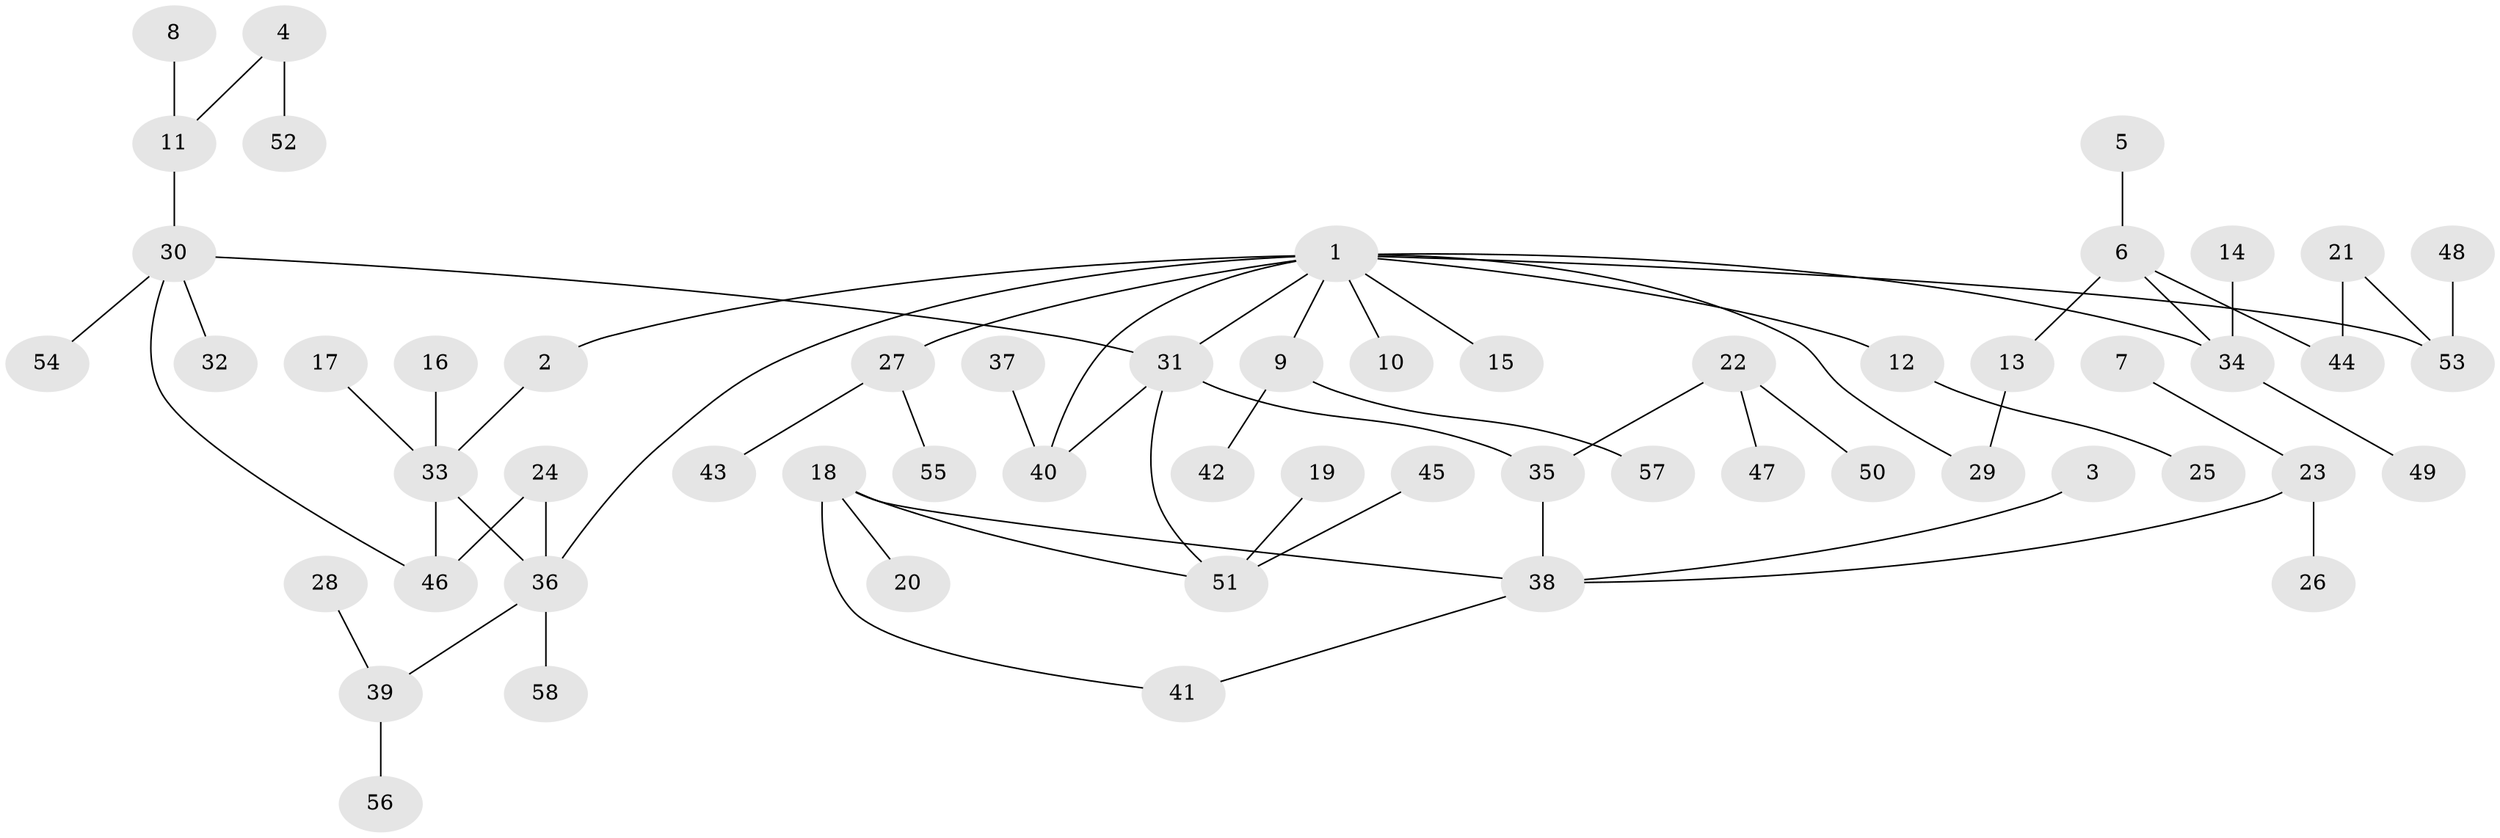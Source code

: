 // original degree distribution, {10: 0.008620689655172414, 4: 0.09482758620689655, 5: 0.04310344827586207, 3: 0.13793103448275862, 2: 0.19827586206896552, 6: 0.02586206896551724, 1: 0.49137931034482757}
// Generated by graph-tools (version 1.1) at 2025/49/03/09/25 03:49:16]
// undirected, 58 vertices, 65 edges
graph export_dot {
graph [start="1"]
  node [color=gray90,style=filled];
  1;
  2;
  3;
  4;
  5;
  6;
  7;
  8;
  9;
  10;
  11;
  12;
  13;
  14;
  15;
  16;
  17;
  18;
  19;
  20;
  21;
  22;
  23;
  24;
  25;
  26;
  27;
  28;
  29;
  30;
  31;
  32;
  33;
  34;
  35;
  36;
  37;
  38;
  39;
  40;
  41;
  42;
  43;
  44;
  45;
  46;
  47;
  48;
  49;
  50;
  51;
  52;
  53;
  54;
  55;
  56;
  57;
  58;
  1 -- 2 [weight=1.0];
  1 -- 9 [weight=1.0];
  1 -- 10 [weight=1.0];
  1 -- 12 [weight=1.0];
  1 -- 15 [weight=1.0];
  1 -- 27 [weight=1.0];
  1 -- 29 [weight=1.0];
  1 -- 31 [weight=1.0];
  1 -- 34 [weight=1.0];
  1 -- 36 [weight=1.0];
  1 -- 40 [weight=1.0];
  1 -- 53 [weight=1.0];
  2 -- 33 [weight=1.0];
  3 -- 38 [weight=1.0];
  4 -- 11 [weight=1.0];
  4 -- 52 [weight=1.0];
  5 -- 6 [weight=1.0];
  6 -- 13 [weight=1.0];
  6 -- 34 [weight=1.0];
  6 -- 44 [weight=1.0];
  7 -- 23 [weight=1.0];
  8 -- 11 [weight=1.0];
  9 -- 42 [weight=1.0];
  9 -- 57 [weight=1.0];
  11 -- 30 [weight=2.0];
  12 -- 25 [weight=1.0];
  13 -- 29 [weight=1.0];
  14 -- 34 [weight=1.0];
  16 -- 33 [weight=1.0];
  17 -- 33 [weight=1.0];
  18 -- 20 [weight=1.0];
  18 -- 38 [weight=1.0];
  18 -- 41 [weight=1.0];
  18 -- 51 [weight=1.0];
  19 -- 51 [weight=1.0];
  21 -- 44 [weight=1.0];
  21 -- 53 [weight=1.0];
  22 -- 35 [weight=1.0];
  22 -- 47 [weight=1.0];
  22 -- 50 [weight=1.0];
  23 -- 26 [weight=1.0];
  23 -- 38 [weight=1.0];
  24 -- 36 [weight=1.0];
  24 -- 46 [weight=1.0];
  27 -- 43 [weight=1.0];
  27 -- 55 [weight=1.0];
  28 -- 39 [weight=1.0];
  30 -- 31 [weight=1.0];
  30 -- 32 [weight=1.0];
  30 -- 46 [weight=1.0];
  30 -- 54 [weight=1.0];
  31 -- 35 [weight=1.0];
  31 -- 40 [weight=1.0];
  31 -- 51 [weight=1.0];
  33 -- 36 [weight=1.0];
  33 -- 46 [weight=1.0];
  34 -- 49 [weight=1.0];
  35 -- 38 [weight=1.0];
  36 -- 39 [weight=1.0];
  36 -- 58 [weight=1.0];
  37 -- 40 [weight=1.0];
  38 -- 41 [weight=1.0];
  39 -- 56 [weight=1.0];
  45 -- 51 [weight=1.0];
  48 -- 53 [weight=1.0];
}
